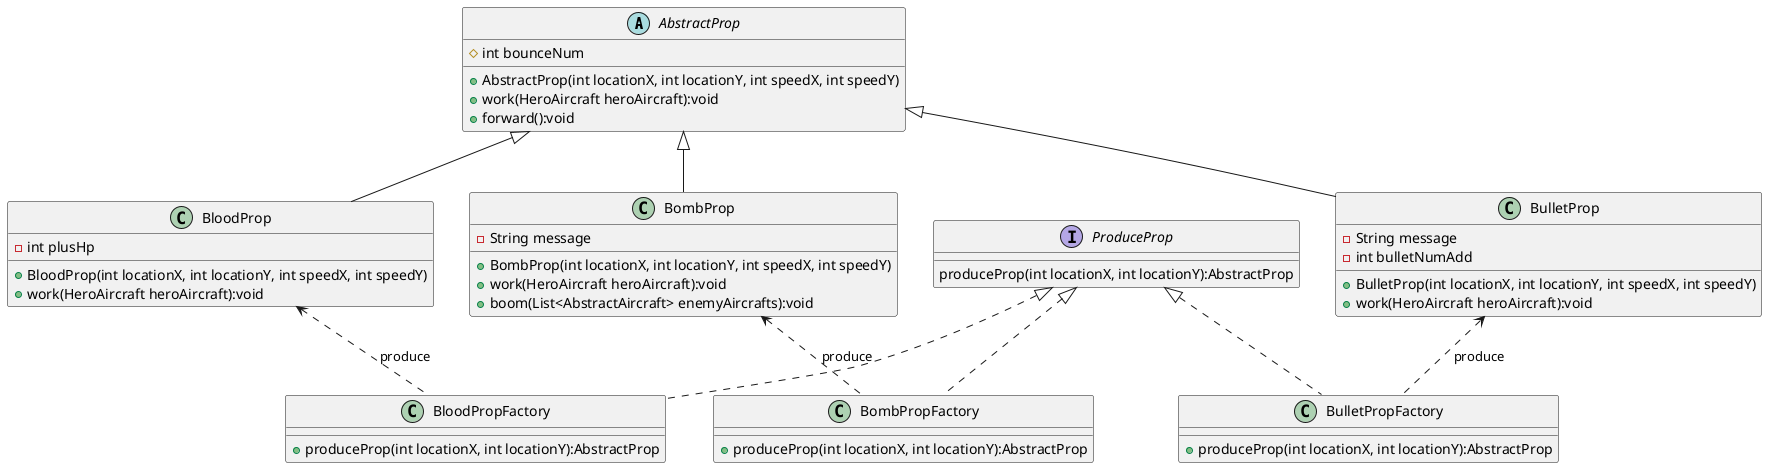@startuml
'https://plantuml.com/class-diagram

abstract class AbstractProp
{
    # int bounceNum
    + AbstractProp(int locationX, int locationY, int speedX, int speedY)
    + work(HeroAircraft heroAircraft):void
    + forward():void
}

class BloodProp {
    - int plusHp
    + BloodProp(int locationX, int locationY, int speedX, int speedY)
    + work(HeroAircraft heroAircraft):void
}

class BombProp {
    - String message
    + BombProp(int locationX, int locationY, int speedX, int speedY)
    + work(HeroAircraft heroAircraft):void
    + boom(List<AbstractAircraft> enemyAircrafts):void
}

class BulletProp{
    - String message
    - int bulletNumAdd
    + BulletProp(int locationX, int locationY, int speedX, int speedY)
    + work(HeroAircraft heroAircraft):void
}

interface ProduceProp{
    produceProp(int locationX, int locationY):AbstractProp
}

class BloodPropFactory{
    + produceProp(int locationX, int locationY):AbstractProp
}

class BombPropFactory{
    + produceProp(int locationX, int locationY):AbstractProp
}

class BulletPropFactory{
    + produceProp(int locationX, int locationY):AbstractProp
}

AbstractProp <|-- BloodProp
AbstractProp <|-- BombProp
AbstractProp <|-- BulletProp

ProduceProp <|.. BloodPropFactory
ProduceProp <|.. BombPropFactory
ProduceProp <|.. BulletPropFactory


BloodProp <.. BloodPropFactory : produce
BombProp <.. BombPropFactory : produce
BulletProp <.. BulletPropFactory : produce
@enduml